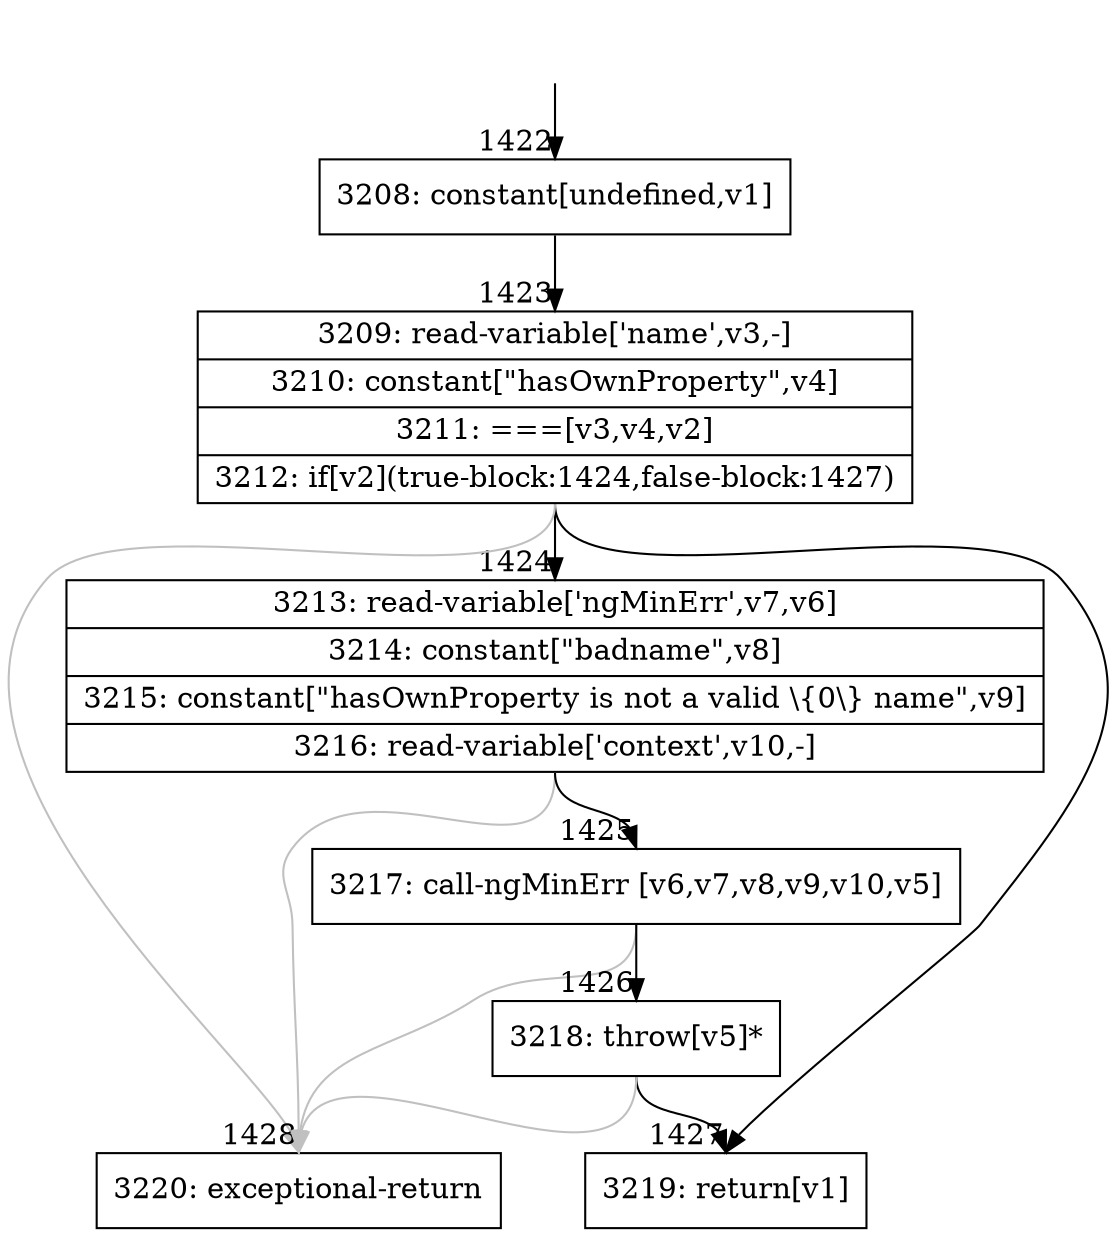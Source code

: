 digraph {
rankdir="TD"
BB_entry107[shape=none,label=""];
BB_entry107 -> BB1422 [tailport=s, headport=n, headlabel="    1422"]
BB1422 [shape=record label="{3208: constant[undefined,v1]}" ] 
BB1422 -> BB1423 [tailport=s, headport=n, headlabel="      1423"]
BB1423 [shape=record label="{3209: read-variable['name',v3,-]|3210: constant[\"hasOwnProperty\",v4]|3211: ===[v3,v4,v2]|3212: if[v2](true-block:1424,false-block:1427)}" ] 
BB1423 -> BB1424 [tailport=s, headport=n, headlabel="      1424"]
BB1423 -> BB1427 [tailport=s, headport=n, headlabel="      1427"]
BB1423 -> BB1428 [tailport=s, headport=n, color=gray, headlabel="      1428"]
BB1424 [shape=record label="{3213: read-variable['ngMinErr',v7,v6]|3214: constant[\"badname\",v8]|3215: constant[\"hasOwnProperty is not a valid \\\{0\\\} name\",v9]|3216: read-variable['context',v10,-]}" ] 
BB1424 -> BB1425 [tailport=s, headport=n, headlabel="      1425"]
BB1424 -> BB1428 [tailport=s, headport=n, color=gray]
BB1425 [shape=record label="{3217: call-ngMinErr [v6,v7,v8,v9,v10,v5]}" ] 
BB1425 -> BB1426 [tailport=s, headport=n, headlabel="      1426"]
BB1425 -> BB1428 [tailport=s, headport=n, color=gray]
BB1426 [shape=record label="{3218: throw[v5]*}" ] 
BB1426 -> BB1427 [tailport=s, headport=n]
BB1426 -> BB1428 [tailport=s, headport=n, color=gray]
BB1427 [shape=record label="{3219: return[v1]}" ] 
BB1428 [shape=record label="{3220: exceptional-return}" ] 
//#$~ 1948
}
